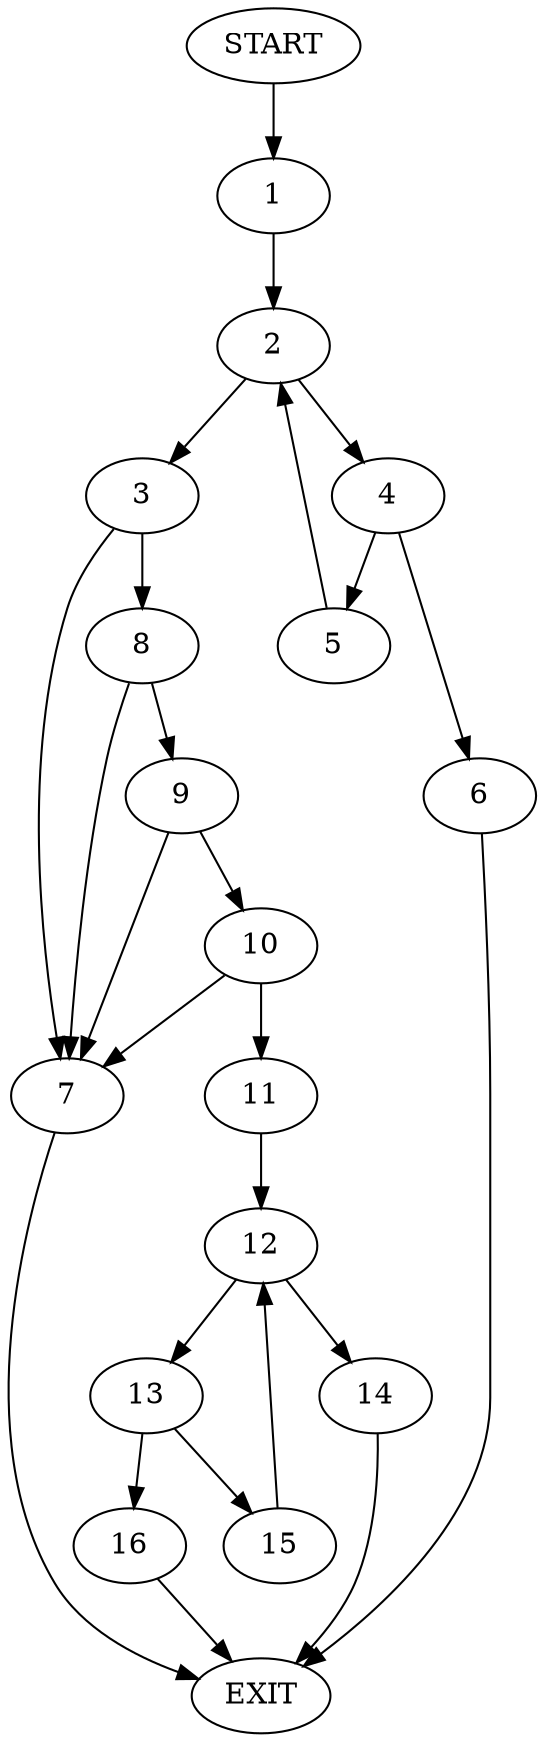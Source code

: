 digraph {
0 [label="START"]
17 [label="EXIT"]
0 -> 1
1 -> 2
2 -> 3
2 -> 4
4 -> 5
4 -> 6
3 -> 7
3 -> 8
6 -> 17
5 -> 2
7 -> 17
8 -> 7
8 -> 9
9 -> 7
9 -> 10
10 -> 11
10 -> 7
11 -> 12
12 -> 13
12 -> 14
13 -> 15
13 -> 16
14 -> 17
16 -> 17
15 -> 12
}
